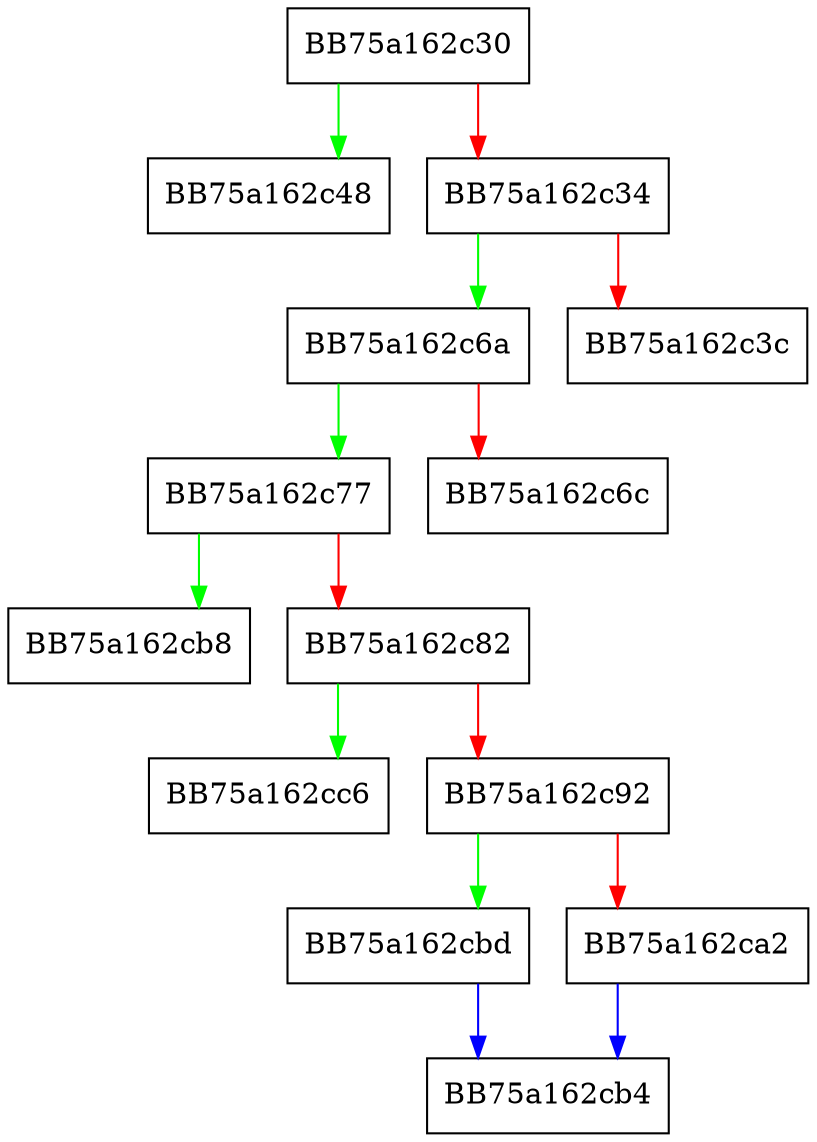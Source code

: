 digraph index2adr {
  node [shape="box"];
  graph [splines=ortho];
  BB75a162c30 -> BB75a162c48 [color="green"];
  BB75a162c30 -> BB75a162c34 [color="red"];
  BB75a162c34 -> BB75a162c6a [color="green"];
  BB75a162c34 -> BB75a162c3c [color="red"];
  BB75a162c6a -> BB75a162c77 [color="green"];
  BB75a162c6a -> BB75a162c6c [color="red"];
  BB75a162c77 -> BB75a162cb8 [color="green"];
  BB75a162c77 -> BB75a162c82 [color="red"];
  BB75a162c82 -> BB75a162cc6 [color="green"];
  BB75a162c82 -> BB75a162c92 [color="red"];
  BB75a162c92 -> BB75a162cbd [color="green"];
  BB75a162c92 -> BB75a162ca2 [color="red"];
  BB75a162ca2 -> BB75a162cb4 [color="blue"];
  BB75a162cbd -> BB75a162cb4 [color="blue"];
}
